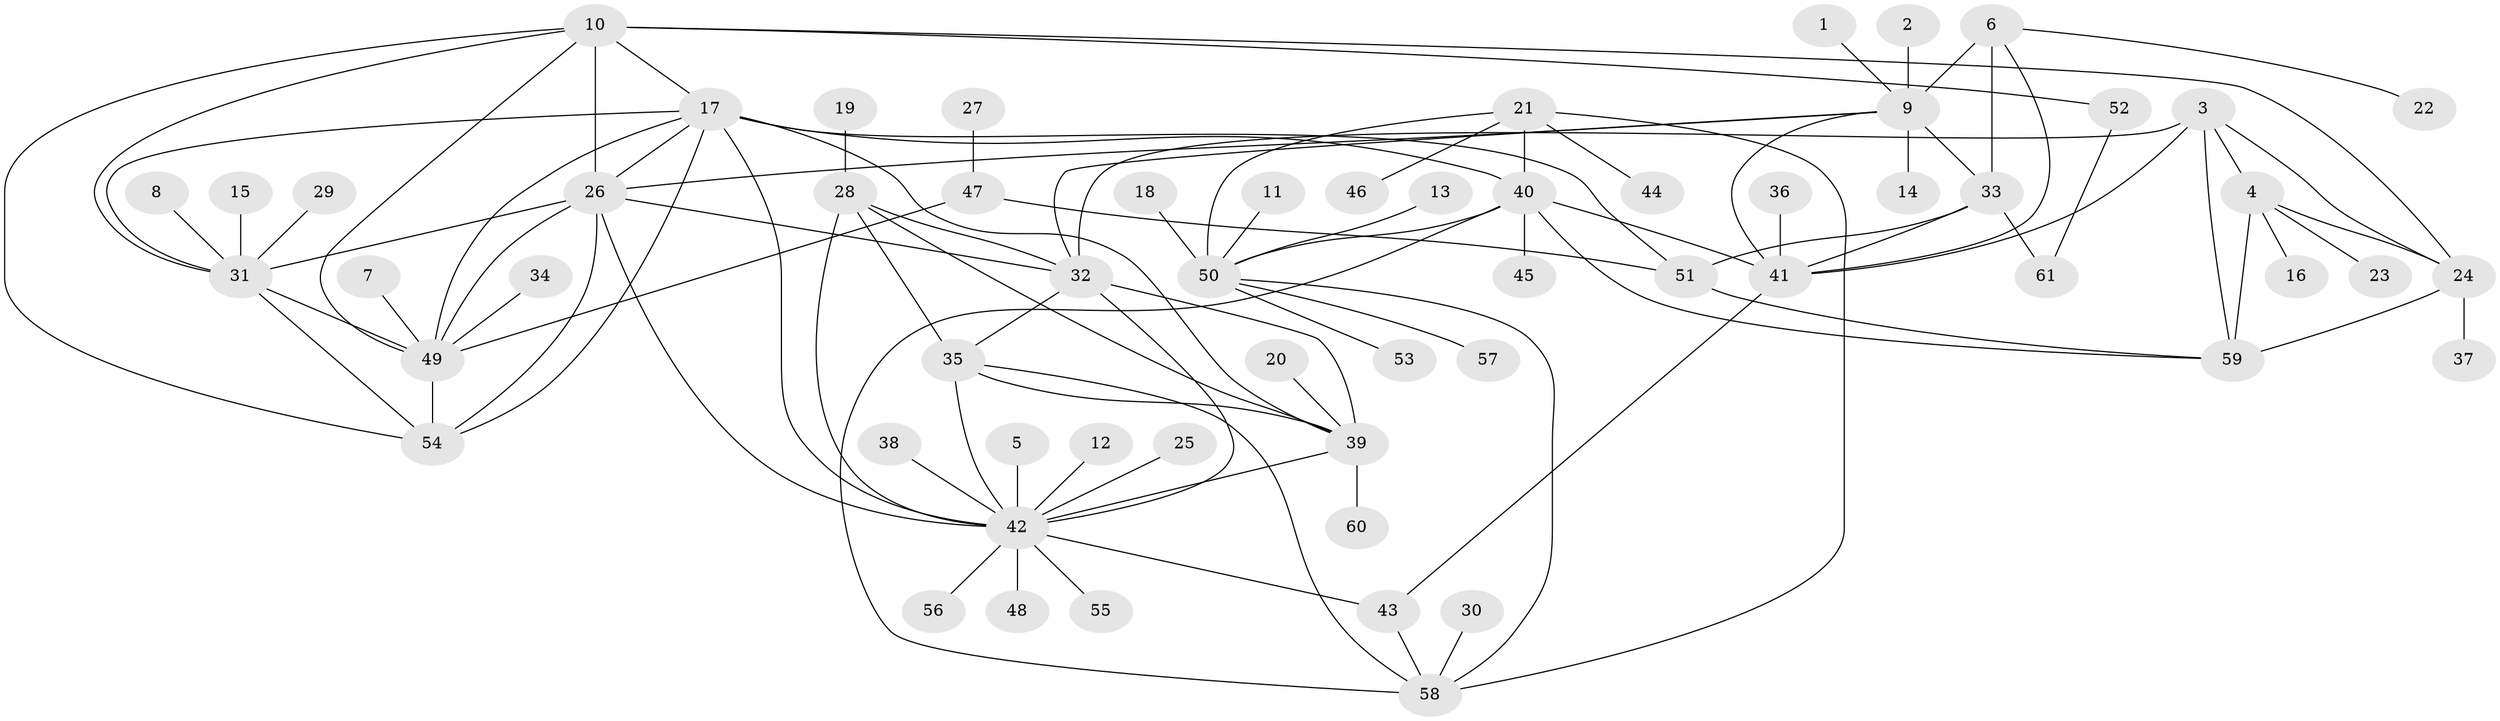 // original degree distribution, {7: 0.06611570247933884, 9: 0.06611570247933884, 8: 0.01652892561983471, 18: 0.008264462809917356, 12: 0.008264462809917356, 6: 0.04132231404958678, 10: 0.03305785123966942, 11: 0.008264462809917356, 1: 0.6033057851239669, 4: 0.024793388429752067, 3: 0.01652892561983471, 2: 0.10743801652892562}
// Generated by graph-tools (version 1.1) at 2025/02/03/09/25 03:02:39]
// undirected, 61 vertices, 100 edges
graph export_dot {
graph [start="1"]
  node [color=gray90,style=filled];
  1;
  2;
  3;
  4;
  5;
  6;
  7;
  8;
  9;
  10;
  11;
  12;
  13;
  14;
  15;
  16;
  17;
  18;
  19;
  20;
  21;
  22;
  23;
  24;
  25;
  26;
  27;
  28;
  29;
  30;
  31;
  32;
  33;
  34;
  35;
  36;
  37;
  38;
  39;
  40;
  41;
  42;
  43;
  44;
  45;
  46;
  47;
  48;
  49;
  50;
  51;
  52;
  53;
  54;
  55;
  56;
  57;
  58;
  59;
  60;
  61;
  1 -- 9 [weight=1.0];
  2 -- 9 [weight=1.0];
  3 -- 4 [weight=2.0];
  3 -- 24 [weight=1.0];
  3 -- 32 [weight=1.0];
  3 -- 41 [weight=1.0];
  3 -- 59 [weight=2.0];
  4 -- 16 [weight=1.0];
  4 -- 23 [weight=1.0];
  4 -- 24 [weight=2.0];
  4 -- 59 [weight=4.0];
  5 -- 42 [weight=1.0];
  6 -- 9 [weight=4.0];
  6 -- 22 [weight=1.0];
  6 -- 33 [weight=2.0];
  6 -- 41 [weight=2.0];
  7 -- 49 [weight=1.0];
  8 -- 31 [weight=1.0];
  9 -- 14 [weight=1.0];
  9 -- 26 [weight=1.0];
  9 -- 32 [weight=1.0];
  9 -- 33 [weight=2.0];
  9 -- 41 [weight=2.0];
  10 -- 17 [weight=1.0];
  10 -- 24 [weight=1.0];
  10 -- 26 [weight=1.0];
  10 -- 31 [weight=1.0];
  10 -- 49 [weight=1.0];
  10 -- 52 [weight=1.0];
  10 -- 54 [weight=1.0];
  11 -- 50 [weight=1.0];
  12 -- 42 [weight=1.0];
  13 -- 50 [weight=1.0];
  15 -- 31 [weight=1.0];
  17 -- 26 [weight=1.0];
  17 -- 31 [weight=1.0];
  17 -- 39 [weight=1.0];
  17 -- 40 [weight=1.0];
  17 -- 42 [weight=2.0];
  17 -- 49 [weight=1.0];
  17 -- 51 [weight=1.0];
  17 -- 54 [weight=1.0];
  18 -- 50 [weight=1.0];
  19 -- 28 [weight=1.0];
  20 -- 39 [weight=1.0];
  21 -- 40 [weight=4.0];
  21 -- 44 [weight=1.0];
  21 -- 46 [weight=1.0];
  21 -- 50 [weight=2.0];
  21 -- 58 [weight=2.0];
  24 -- 37 [weight=1.0];
  24 -- 59 [weight=2.0];
  25 -- 42 [weight=1.0];
  26 -- 31 [weight=1.0];
  26 -- 32 [weight=1.0];
  26 -- 42 [weight=1.0];
  26 -- 49 [weight=1.0];
  26 -- 54 [weight=1.0];
  27 -- 47 [weight=1.0];
  28 -- 32 [weight=2.0];
  28 -- 35 [weight=1.0];
  28 -- 39 [weight=1.0];
  28 -- 42 [weight=1.0];
  29 -- 31 [weight=1.0];
  30 -- 58 [weight=1.0];
  31 -- 49 [weight=1.0];
  31 -- 54 [weight=1.0];
  32 -- 35 [weight=2.0];
  32 -- 39 [weight=2.0];
  32 -- 42 [weight=2.0];
  33 -- 41 [weight=1.0];
  33 -- 51 [weight=1.0];
  33 -- 61 [weight=1.0];
  34 -- 49 [weight=1.0];
  35 -- 39 [weight=1.0];
  35 -- 42 [weight=1.0];
  35 -- 58 [weight=1.0];
  36 -- 41 [weight=1.0];
  38 -- 42 [weight=1.0];
  39 -- 42 [weight=1.0];
  39 -- 60 [weight=1.0];
  40 -- 41 [weight=1.0];
  40 -- 45 [weight=1.0];
  40 -- 50 [weight=2.0];
  40 -- 58 [weight=2.0];
  40 -- 59 [weight=1.0];
  41 -- 43 [weight=1.0];
  42 -- 43 [weight=1.0];
  42 -- 48 [weight=1.0];
  42 -- 55 [weight=1.0];
  42 -- 56 [weight=1.0];
  43 -- 58 [weight=1.0];
  47 -- 49 [weight=1.0];
  47 -- 51 [weight=1.0];
  49 -- 54 [weight=1.0];
  50 -- 53 [weight=1.0];
  50 -- 57 [weight=1.0];
  50 -- 58 [weight=1.0];
  51 -- 59 [weight=1.0];
  52 -- 61 [weight=1.0];
}
